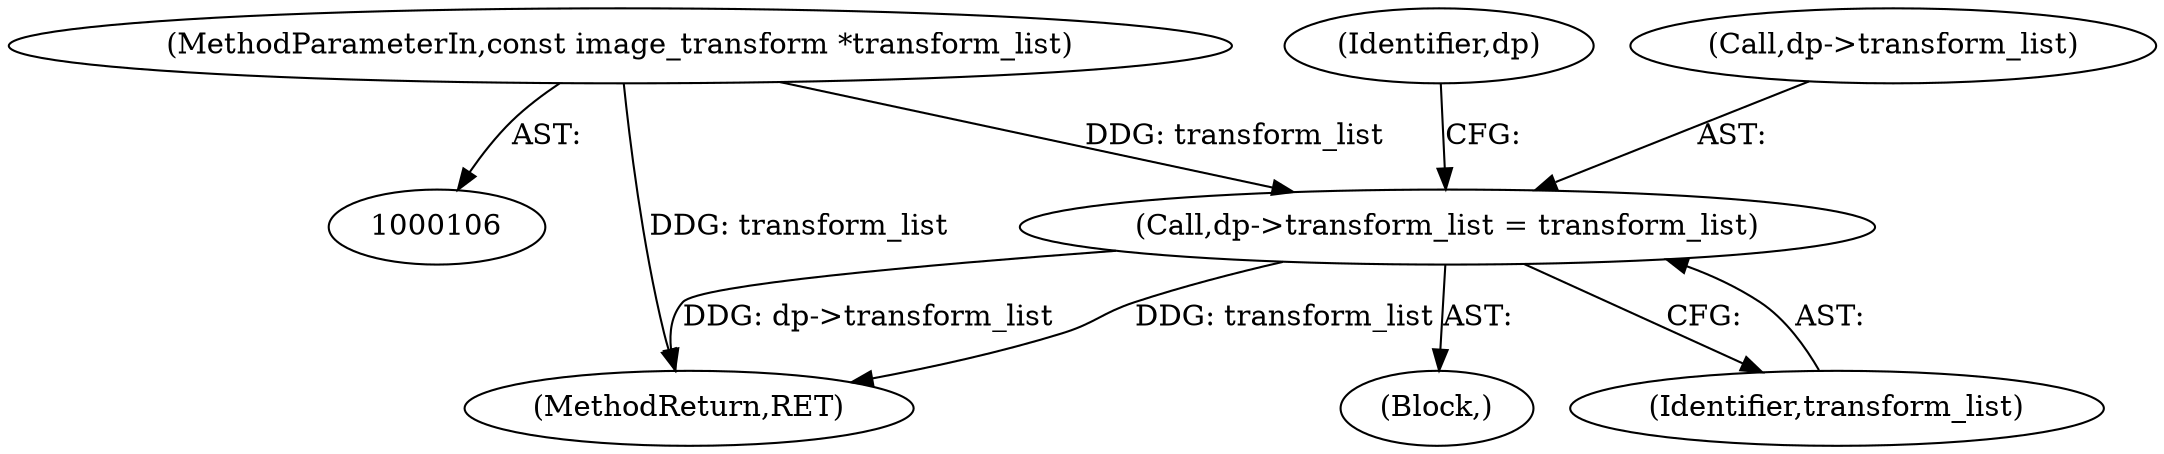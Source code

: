 digraph "0_Android_9d4853418ab2f754c2b63e091c29c5529b8b86ca_146@pointer" {
"1000137" [label="(Call,dp->transform_list = transform_list)"];
"1000110" [label="(MethodParameterIn,const image_transform *transform_list)"];
"1000144" [label="(Identifier,dp)"];
"1000110" [label="(MethodParameterIn,const image_transform *transform_list)"];
"1000137" [label="(Call,dp->transform_list = transform_list)"];
"1000162" [label="(MethodReturn,RET)"];
"1000111" [label="(Block,)"];
"1000138" [label="(Call,dp->transform_list)"];
"1000141" [label="(Identifier,transform_list)"];
"1000137" -> "1000111"  [label="AST: "];
"1000137" -> "1000141"  [label="CFG: "];
"1000138" -> "1000137"  [label="AST: "];
"1000141" -> "1000137"  [label="AST: "];
"1000144" -> "1000137"  [label="CFG: "];
"1000137" -> "1000162"  [label="DDG: transform_list"];
"1000137" -> "1000162"  [label="DDG: dp->transform_list"];
"1000110" -> "1000137"  [label="DDG: transform_list"];
"1000110" -> "1000106"  [label="AST: "];
"1000110" -> "1000162"  [label="DDG: transform_list"];
}
